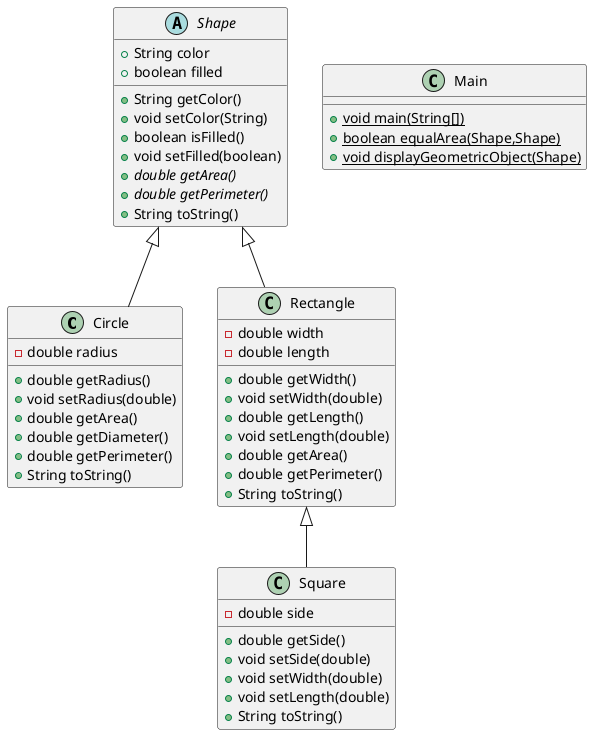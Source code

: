 @startuml
class Circle {
- double radius
+ double getRadius()
+ void setRadius(double)
+ double getArea()
+ double getDiameter()
+ double getPerimeter()
+ String toString()
}
abstract class Shape {
+ String color
+ boolean filled
+ String getColor()
+ void setColor(String)
+ boolean isFilled()
+ void setFilled(boolean)
+ {abstract}double getArea()
+ {abstract}double getPerimeter()
+ String toString()
}
class Main {
+ {static} void main(String[])
+ {static} boolean equalArea(Shape,Shape)
+ {static} void displayGeometricObject(Shape)
}
class Square {
- double side
+ double getSide()
+ void setSide(double)
+ void setWidth(double)
+ void setLength(double)
+ String toString()
}
class Rectangle {
- double width
- double length
+ double getWidth()
+ void setWidth(double)
+ double getLength()
+ void setLength(double)
+ double getArea()
+ double getPerimeter()
+ String toString()
}


Shape <|-- Circle
Rectangle <|-- Square
Shape <|-- Rectangle
@enduml